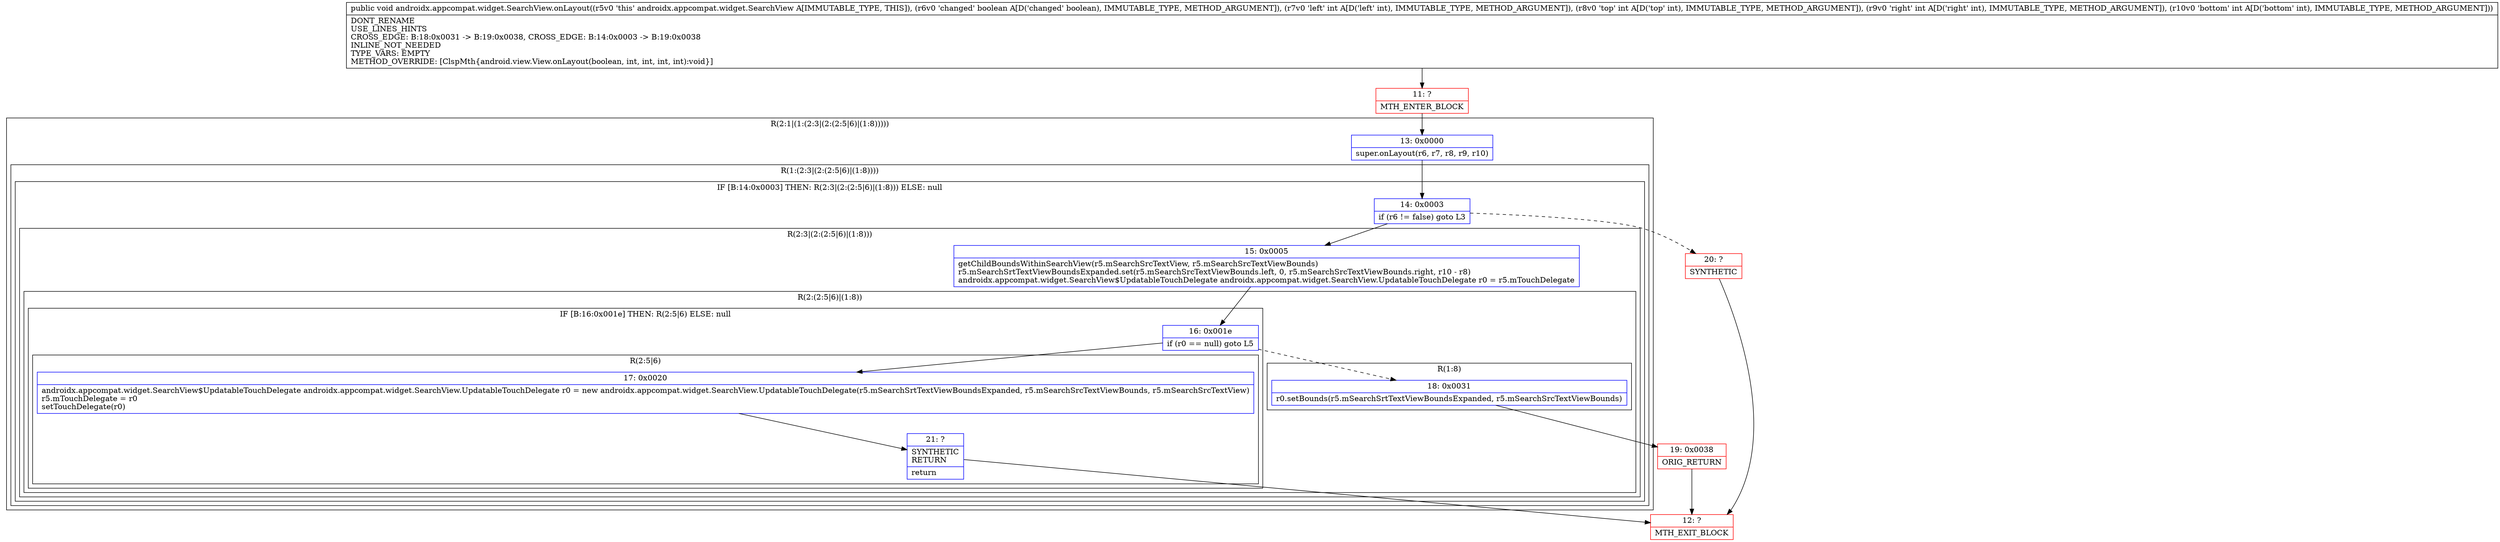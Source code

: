 digraph "CFG forandroidx.appcompat.widget.SearchView.onLayout(ZIIII)V" {
subgraph cluster_Region_633298696 {
label = "R(2:1|(1:(2:3|(2:(2:5|6)|(1:8)))))";
node [shape=record,color=blue];
Node_13 [shape=record,label="{13\:\ 0x0000|super.onLayout(r6, r7, r8, r9, r10)\l}"];
subgraph cluster_Region_1249836592 {
label = "R(1:(2:3|(2:(2:5|6)|(1:8))))";
node [shape=record,color=blue];
subgraph cluster_IfRegion_440992274 {
label = "IF [B:14:0x0003] THEN: R(2:3|(2:(2:5|6)|(1:8))) ELSE: null";
node [shape=record,color=blue];
Node_14 [shape=record,label="{14\:\ 0x0003|if (r6 != false) goto L3\l}"];
subgraph cluster_Region_191697996 {
label = "R(2:3|(2:(2:5|6)|(1:8)))";
node [shape=record,color=blue];
Node_15 [shape=record,label="{15\:\ 0x0005|getChildBoundsWithinSearchView(r5.mSearchSrcTextView, r5.mSearchSrcTextViewBounds)\lr5.mSearchSrtTextViewBoundsExpanded.set(r5.mSearchSrcTextViewBounds.left, 0, r5.mSearchSrcTextViewBounds.right, r10 \- r8)\landroidx.appcompat.widget.SearchView$UpdatableTouchDelegate androidx.appcompat.widget.SearchView.UpdatableTouchDelegate r0 = r5.mTouchDelegate\l}"];
subgraph cluster_Region_2099917305 {
label = "R(2:(2:5|6)|(1:8))";
node [shape=record,color=blue];
subgraph cluster_IfRegion_696079285 {
label = "IF [B:16:0x001e] THEN: R(2:5|6) ELSE: null";
node [shape=record,color=blue];
Node_16 [shape=record,label="{16\:\ 0x001e|if (r0 == null) goto L5\l}"];
subgraph cluster_Region_2112016657 {
label = "R(2:5|6)";
node [shape=record,color=blue];
Node_17 [shape=record,label="{17\:\ 0x0020|androidx.appcompat.widget.SearchView$UpdatableTouchDelegate androidx.appcompat.widget.SearchView.UpdatableTouchDelegate r0 = new androidx.appcompat.widget.SearchView.UpdatableTouchDelegate(r5.mSearchSrtTextViewBoundsExpanded, r5.mSearchSrcTextViewBounds, r5.mSearchSrcTextView)\lr5.mTouchDelegate = r0\lsetTouchDelegate(r0)\l}"];
Node_21 [shape=record,label="{21\:\ ?|SYNTHETIC\lRETURN\l|return\l}"];
}
}
subgraph cluster_Region_1821723472 {
label = "R(1:8)";
node [shape=record,color=blue];
Node_18 [shape=record,label="{18\:\ 0x0031|r0.setBounds(r5.mSearchSrtTextViewBoundsExpanded, r5.mSearchSrcTextViewBounds)\l}"];
}
}
}
}
}
}
Node_11 [shape=record,color=red,label="{11\:\ ?|MTH_ENTER_BLOCK\l}"];
Node_12 [shape=record,color=red,label="{12\:\ ?|MTH_EXIT_BLOCK\l}"];
Node_19 [shape=record,color=red,label="{19\:\ 0x0038|ORIG_RETURN\l}"];
Node_20 [shape=record,color=red,label="{20\:\ ?|SYNTHETIC\l}"];
MethodNode[shape=record,label="{public void androidx.appcompat.widget.SearchView.onLayout((r5v0 'this' androidx.appcompat.widget.SearchView A[IMMUTABLE_TYPE, THIS]), (r6v0 'changed' boolean A[D('changed' boolean), IMMUTABLE_TYPE, METHOD_ARGUMENT]), (r7v0 'left' int A[D('left' int), IMMUTABLE_TYPE, METHOD_ARGUMENT]), (r8v0 'top' int A[D('top' int), IMMUTABLE_TYPE, METHOD_ARGUMENT]), (r9v0 'right' int A[D('right' int), IMMUTABLE_TYPE, METHOD_ARGUMENT]), (r10v0 'bottom' int A[D('bottom' int), IMMUTABLE_TYPE, METHOD_ARGUMENT]))  | DONT_RENAME\lUSE_LINES_HINTS\lCROSS_EDGE: B:18:0x0031 \-\> B:19:0x0038, CROSS_EDGE: B:14:0x0003 \-\> B:19:0x0038\lINLINE_NOT_NEEDED\lTYPE_VARS: EMPTY\lMETHOD_OVERRIDE: [ClspMth\{android.view.View.onLayout(boolean, int, int, int, int):void\}]\l}"];
MethodNode -> Node_11;Node_13 -> Node_14;
Node_14 -> Node_15;
Node_14 -> Node_20[style=dashed];
Node_15 -> Node_16;
Node_16 -> Node_17;
Node_16 -> Node_18[style=dashed];
Node_17 -> Node_21;
Node_21 -> Node_12;
Node_18 -> Node_19;
Node_11 -> Node_13;
Node_19 -> Node_12;
Node_20 -> Node_12;
}

